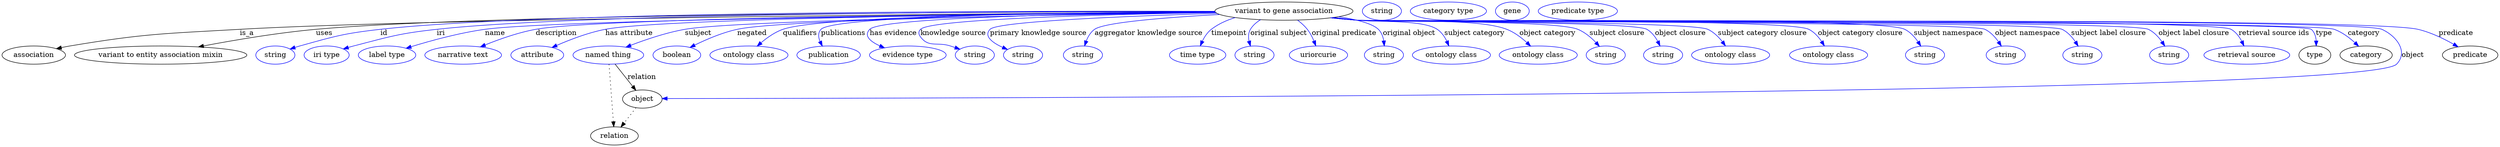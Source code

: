 digraph {
	graph [bb="0,0,4913,283"];
	node [label="\N"];
	"variant to gene association"	[height=0.5,
		label="variant to gene association",
		pos="2522.4,265",
		width=3.7733];
	association	[height=0.5,
		pos="62.394,178",
		width=1.7332];
	"variant to gene association" -> association	[label=is_a,
		lp="482.39,221.5",
		pos="e,106.9,190.64 2387,263.13 1991.7,260.36 843.37,250.63 468.39,229 319.03,220.39 280.93,220.81 133.39,196 128,195.09 122.42,194.01 \
116.85,192.83"];
	"variant to entity association mixin"	[height=0.5,
		pos="312.39,178",
		width=4.7121];
	"variant to gene association" -> "variant to entity association mixin"	[label=uses,
		lp="634.89,221.5",
		pos="e,386.84,194.24 2386.5,264.04 2010.6,263.74 961.97,260.07 618.39,229 542.98,222.18 458.05,207.76 396.84,196.15"];
	id	[color=blue,
		height=0.5,
		label=string,
		pos="538.39,178",
		width=1.0652];
	"variant to gene association" -> id	[color=blue,
		label=id,
		lp="752.39,221.5",
		pos="e,567.38,189.98 2386.6,264.57 2028.1,265.57 1062.7,264.74 745.39,229 673.68,220.92 655.9,215.43 586.39,196 583.29,195.13 580.09,\
194.17 576.89,193.15",
		style=solid];
	iri	[color=blue,
		height=0.5,
		label="iri type",
		pos="639.39,178",
		width=1.2277];
	"variant to gene association" -> iri	[color=blue,
		label=iri,
		lp="864.39,221.5",
		pos="e,672.31,190.19 2386.4,264.25 2043.8,264.39 1151.4,261.52 856.39,229 782.49,220.85 764.35,214.72 692.39,196 689.02,195.12 685.54,\
194.15 682.06,193.14",
		style=solid];
	name	[color=blue,
		height=0.5,
		label="label type",
		pos="758.39,178",
		width=1.5707];
	"variant to gene association" -> name	[color=blue,
		label=name,
		lp="971.39,221.5",
		pos="e,795.96,191.5 2387.5,262.78 2032.7,259.32 1091.3,248.41 951.39,229 900.88,221.99 844.58,206.49 805.89,194.59",
		style=solid];
	description	[color=blue,
		height=0.5,
		label="narrative text",
		pos="908.39,178",
		width=2.0943];
	"variant to gene association" -> description	[color=blue,
		label=description,
		lp="1090.9,221.5",
		pos="e,942,194.23 2387,263.21 2047.8,260.87 1179.4,252.63 1050.4,229 1016.1,222.72 979.05,209.43 951.38,198.13",
		style=solid];
	"has attribute"	[color=blue,
		height=0.5,
		label=attribute,
		pos="1053.4,178",
		width=1.4443];
	"variant to gene association" -> "has attribute"	[color=blue,
		label="has attribute",
		lp="1234.4,221.5",
		pos="e,1082.4,193.02 2387.2,262.99 2071.3,260.25 1302.7,251.37 1187.4,229 1154,222.51 1117.9,208.62 1091.6,197.13",
		style=solid];
	subject	[color=blue,
		height=0.5,
		label="named thing",
		pos="1193.4,178",
		width=1.9318];
	"variant to gene association" -> subject	[color=blue,
		label=subject,
		lp="1369.4,221.5",
		pos="e,1227.8,193.68 2388,262.22 2100.5,258.08 1443.7,246.81 1343.4,229 1306.7,222.49 1266.8,208.84 1237.4,197.44",
		style=solid];
	negated	[color=blue,
		height=0.5,
		label=boolean,
		pos="1327.4,178",
		width=1.2999];
	"variant to gene association" -> negated	[color=blue,
		label=negated,
		lp="1474.4,221.5",
		pos="e,1353.2,193.22 2387.9,262.39 2119.4,258.77 1535,248.72 1445.4,229 1416.2,222.57 1385.1,209.1 1362.2,197.76",
		style=solid];
	qualifiers	[color=blue,
		height=0.5,
		label="ontology class",
		pos="1468.4,178",
		width=2.1304];
	"variant to gene association" -> qualifiers	[color=blue,
		label=qualifiers,
		lp="1568.9,221.5",
		pos="e,1484.6,195.6 2386.7,263.67 2134.8,262.41 1613.4,256.46 1535.4,229 1519.5,223.4 1504.2,212.59 1492.3,202.44",
		style=solid];
	publications	[color=blue,
		height=0.5,
		label=publication,
		pos="1625.4,178",
		width=1.7332];
	"variant to gene association" -> publications	[color=blue,
		label=publications,
		lp="1654.4,221.5",
		pos="e,1613,195.81 2386.8,263.68 2139.2,262.42 1636.8,256.47 1610.4,229 1604.1,222.48 1605,213.43 1608.5,204.83",
		style=solid];
	"has evidence"	[color=blue,
		height=0.5,
		label="evidence type",
		pos="1781.4,178",
		width=2.0943];
	"variant to gene association" -> "has evidence"	[color=blue,
		label="has evidence",
		lp="1752.9,221.5",
		pos="e,1735.6,192.33 2386.9,263.02 2161,260.7 1729.5,253.13 1706.4,229 1694.1,216.12 1707.6,204.8 1726.4,196.21",
		style=solid];
	"knowledge source"	[color=blue,
		height=0.5,
		label=string,
		pos="1913.4,178",
		width=1.0652];
	"variant to gene association" -> "knowledge source"	[color=blue,
		label="knowledge source",
		lp="1870.9,221.5",
		pos="e,1884,189.64 2388.2,262.16 2186.4,258.72 1826.1,249.7 1806.4,229 1801.8,224.17 1802.4,219.36 1806.4,214 1822.7,191.97 1839.4,204.58 \
1865.4,196 1868.3,195.04 1871.3,194.02 1874.4,192.98",
		style=solid];
	"primary knowledge source"	[color=blue,
		height=0.5,
		label=string,
		pos="2008.4,178",
		width=1.0652];
	"variant to gene association" -> "primary knowledge source"	[color=blue,
		label="primary knowledge source",
		lp="2038.4,221.5",
		pos="e,1978,189.07 2390.4,260.54 2224.3,255.54 1958.5,245.06 1943.4,229 1930.4,215.25 1948.4,202.32 1968.7,193.05",
		style=solid];
	"aggregator knowledge source"	[color=blue,
		height=0.5,
		label=string,
		pos="2126.4,178",
		width=1.0652];
	"variant to gene association" -> "aggregator knowledge source"	[color=blue,
		label="aggregator knowledge source",
		lp="2255.9,221.5",
		pos="e,2129.7,196.22 2395.7,258.33 2295.6,252.82 2169.4,243.2 2149.4,229 2141.6,223.46 2136.4,214.59 2132.9,205.85",
		style=solid];
	timepoint	[color=blue,
		height=0.5,
		label="time type",
		pos="2352.4,178",
		width=1.5346];
	"variant to gene association" -> timepoint	[color=blue,
		label=timepoint,
		lp="2414.4,221.5",
		pos="e,2357.6,196.25 2426.2,252.17 2409.4,246.97 2393,239.55 2379.4,229 2371.7,223.04 2365.9,214.23 2361.7,205.66",
		style=solid];
	"original subject"	[color=blue,
		height=0.5,
		label=string,
		pos="2464.4,178",
		width=1.0652];
	"variant to gene association" -> "original subject"	[color=blue,
		label="original subject",
		lp="2512.4,221.5",
		pos="e,2456.4,195.83 2476.2,247.95 2468.3,243.1 2461.1,236.89 2456.4,229 2452.2,222.01 2452.1,213.51 2453.7,205.53",
		style=solid];
	"original predicate"	[color=blue,
		height=0.5,
		label=uriorcurie,
		pos="2590.4,178",
		width=1.5887];
	"variant to gene association" -> "original predicate"	[color=blue,
		label="original predicate",
		lp="2640.9,221.5",
		pos="e,2585.2,196.38 2549.2,247.16 2556.1,241.95 2563.1,235.78 2568.4,229 2573.8,222.12 2578.2,213.69 2581.6,205.72",
		style=solid];
	"original object"	[color=blue,
		height=0.5,
		label=string,
		pos="2719.4,178",
		width=1.0652];
	"variant to gene association" -> "original object"	[color=blue,
		label="original object",
		lp="2768.9,221.5",
		pos="e,2720.1,196.11 2630,253.95 2664.2,248.63 2696.3,240.7 2708.4,229 2714.5,223.08 2717.6,214.61 2719,206.32",
		style=solid];
	"subject category"	[color=blue,
		height=0.5,
		label="ontology class",
		pos="2852.4,178",
		width=2.1304];
	"variant to gene association" -> "subject category"	[color=blue,
		label="subject category",
		lp="2897.9,221.5",
		pos="e,2847.3,196.23 2620.3,252.49 2636,250.65 2652.2,248.77 2667.4,247 2702.3,242.96 2795.2,248.46 2824.4,229 2832.8,223.41 2838.9,214.41 \
2843.3,205.58",
		style=solid];
	"object category"	[color=blue,
		height=0.5,
		label="ontology class",
		pos="3023.4,178",
		width=2.1304];
	"variant to gene association" -> "object category"	[color=blue,
		label="object category",
		lp="3041.9,221.5",
		pos="e,3008.4,195.69 2617.5,252.09 2634.1,250.22 2651.2,248.44 2667.4,247 2732.6,241.19 2900.4,252.66 2961.4,229 2976.1,223.29 2990.1,\
212.71 3001,202.76",
		style=solid];
	"subject closure"	[color=blue,
		height=0.5,
		label=string,
		pos="3156.4,178",
		width=1.0652];
	"variant to gene association" -> "subject closure"	[color=blue,
		label="subject closure",
		lp="3178.9,221.5",
		pos="e,3143.9,195.28 2616.3,251.95 2633.3,250.06 2650.8,248.31 2667.4,247 2715.5,243.19 3056.7,247.33 3101.4,229 3115.1,223.38 3127.6,\
212.75 3137.2,202.73",
		style=solid];
	"object closure"	[color=blue,
		height=0.5,
		label=string,
		pos="3269.4,178",
		width=1.0652];
	"variant to gene association" -> "object closure"	[color=blue,
		label="object closure",
		lp="3303.4,221.5",
		pos="e,3263.4,196.11 2615.9,251.85 2633,249.97 2650.7,248.24 2667.4,247 2699,244.65 3209.8,244.65 3237.4,229 3246.8,223.66 3253.9,214.28 \
3258.9,205.09",
		style=solid];
	"subject category closure"	[color=blue,
		height=0.5,
		label="ontology class",
		pos="3402.4,178",
		width=2.1304];
	"variant to gene association" -> "subject category closure"	[color=blue,
		label="subject category closure",
		lp="3464.9,221.5",
		pos="e,3392.2,196.28 2615.5,251.82 2632.7,249.93 2650.6,248.2 2667.4,247 2705.6,244.26 3322.6,245.06 3357.4,229 3368.9,223.71 3378.7,\
213.94 3386.2,204.44",
		style=solid];
	"object category closure"	[color=blue,
		height=0.5,
		label="ontology class",
		pos="3595.4,178",
		width=2.1304];
	"variant to gene association" -> "object category closure"	[color=blue,
		label="object category closure",
		lp="3657.9,221.5",
		pos="e,3587.1,196.24 2615.1,251.78 2632.4,249.88 2650.5,248.16 2667.4,247 2716.7,243.62 3512.2,251.12 3556.4,229 3566.8,223.77 3575.3,\
214.29 3581.7,204.97",
		style=solid];
	"subject namespace"	[color=blue,
		height=0.5,
		label=string,
		pos="3785.4,178",
		width=1.0652];
	"variant to gene association" -> "subject namespace"	[color=blue,
		label="subject namespace",
		lp="3831.4,221.5",
		pos="e,3777.1,195.78 2614.7,251.78 2632.2,249.86 2650.3,248.14 2667.4,247 2727.2,243.01 3691.6,255.4 3745.4,229 3756.2,223.67 3765.1,\
213.85 3771.7,204.32",
		style=solid];
	"object namespace"	[color=blue,
		height=0.5,
		label=string,
		pos="3944.4,178",
		width=1.0652];
	"variant to gene association" -> "object namespace"	[color=blue,
		label="object namespace",
		lp="3987.4,221.5",
		pos="e,3935.8,195.8 2614.7,251.75 2632.2,249.83 2650.3,248.12 2667.4,247 2701.7,244.75 3872.5,243.91 3903.4,229 3914.4,223.7 3923.4,213.88 \
3930.2,204.34",
		style=solid];
	"subject label closure"	[color=blue,
		height=0.5,
		label=string,
		pos="4095.4,178",
		width=1.0652];
	"variant to gene association" -> "subject label closure"	[color=blue,
		label="subject label closure",
		lp="4147.4,221.5",
		pos="e,4087.1,195.79 2614.7,251.73 2632.2,249.81 2650.3,248.11 2667.4,247 2705.9,244.5 4020.8,245.93 4055.4,229 4066.3,223.69 4075.1,\
213.88 4081.7,204.34",
		style=solid];
	"object label closure"	[color=blue,
		height=0.5,
		label=string,
		pos="4266.4,178",
		width=1.0652];
	"variant to gene association" -> "object label closure"	[color=blue,
		label="object label closure",
		lp="4314.9,221.5",
		pos="e,4257.8,195.81 2614.7,251.71 2632.2,249.8 2650.3,248.1 2667.4,247 2710.6,244.23 4186.4,247.74 4225.4,229 4236.4,223.72 4245.4,213.9 \
4252.2,204.36",
		style=solid];
	"retrieval source ids"	[color=blue,
		height=0.5,
		label="retrieval source",
		pos="4419.4,178",
		width=2.347];
	"variant to gene association" -> "retrieval source ids"	[color=blue,
		label="retrieval source ids",
		lp="4472.9,221.5",
		pos="e,4413.7,196.17 2614.3,251.73 2631.9,249.81 2650.2,248.1 2667.4,247 2715.1,243.96 4346.7,252.47 4388.4,229 4397.6,223.79 4404.5,\
214.57 4409.4,205.46",
		style=solid];
	type	[height=0.5,
		pos="4553.4,178",
		width=0.86659];
	"variant to gene association" -> type	[color=blue,
		label=type,
		lp="4571.4,221.5",
		pos="e,4556.1,195.99 2614.3,251.72 2631.9,249.8 2650.2,248.09 2667.4,247 2693.4,245.35 4526.8,246.22 4546.4,229 4552.9,223.33 4555.4,\
214.66 4556.1,206.12",
		style=solid];
	category	[height=0.5,
		pos="4654.4,178",
		width=1.4263];
	"variant to gene association" -> category	[color=blue,
		label=category,
		lp="4649.9,221.5",
		pos="e,4639.7,195.49 2614.3,251.72 2631.9,249.79 2650.2,248.09 2667.4,247 2720.7,243.63 4541,246.83 4591.4,229 4606.6,223.6 4621,212.85 \
4632.1,202.69",
		style=solid];
	object	[height=0.5,
		pos="1260.4,91",
		width=1.0832];
	"variant to gene association" -> object	[color=blue,
		label=object,
		lp="4746.4,178",
		pos="e,1299.6,92.011 2614.3,251.71 2631.9,249.79 2650.2,248.08 2667.4,247 2723.3,243.48 4634.4,252.34 4685.4,229 4715.6,215.15 4737.7,\
183.75 4714.4,160 4652,96.377 1727.6,92.278 1309.9,92.017",
		style=solid];
	predicate	[height=0.5,
		pos="4858.4,178",
		width=1.5165];
	"variant to gene association" -> predicate	[color=blue,
		label=predicate,
		lp="4830.4,221.5",
		pos="e,4834.6,194.36 2614.3,251.71 2631.9,249.78 2650.2,248.08 2667.4,247 2783.2,239.74 4642.5,255.48 4755.4,229 4780.3,223.16 4806.2,\
210.57 4825.8,199.48",
		style=solid];
	subject -> object	[label=relation,
		lp="1259.4,134.5",
		pos="e,1247.6,108.18 1206.6,160.21 1216.5,147.71 1230.1,130.45 1241.1,116.43"];
	relation	[height=0.5,
		pos="1205.4,18",
		width=1.2999];
	subject -> relation	[pos="e,1204.1,36.188 1194.7,159.79 1196.8,132.48 1200.8,78.994 1203.3,46.38",
		style=dotted];
	association_type	[color=blue,
		height=0.5,
		label=string,
		pos="2714.4,265",
		width=1.0652];
	association_category	[color=blue,
		height=0.5,
		label="category type",
		pos="2845.4,265",
		width=2.0762];
	object -> relation	[pos="e,1218.2,35.54 1247.9,73.889 1241,64.939 1232.2,53.617 1224.4,43.584",
		style=dotted];
	"variant to gene association_object"	[color=blue,
		height=0.5,
		label=gene,
		pos="2971.4,265",
		width=0.92075];
	"variant to gene association_predicate"	[color=blue,
		height=0.5,
		label="predicate type",
		pos="3100.4,265",
		width=2.1665];
}
